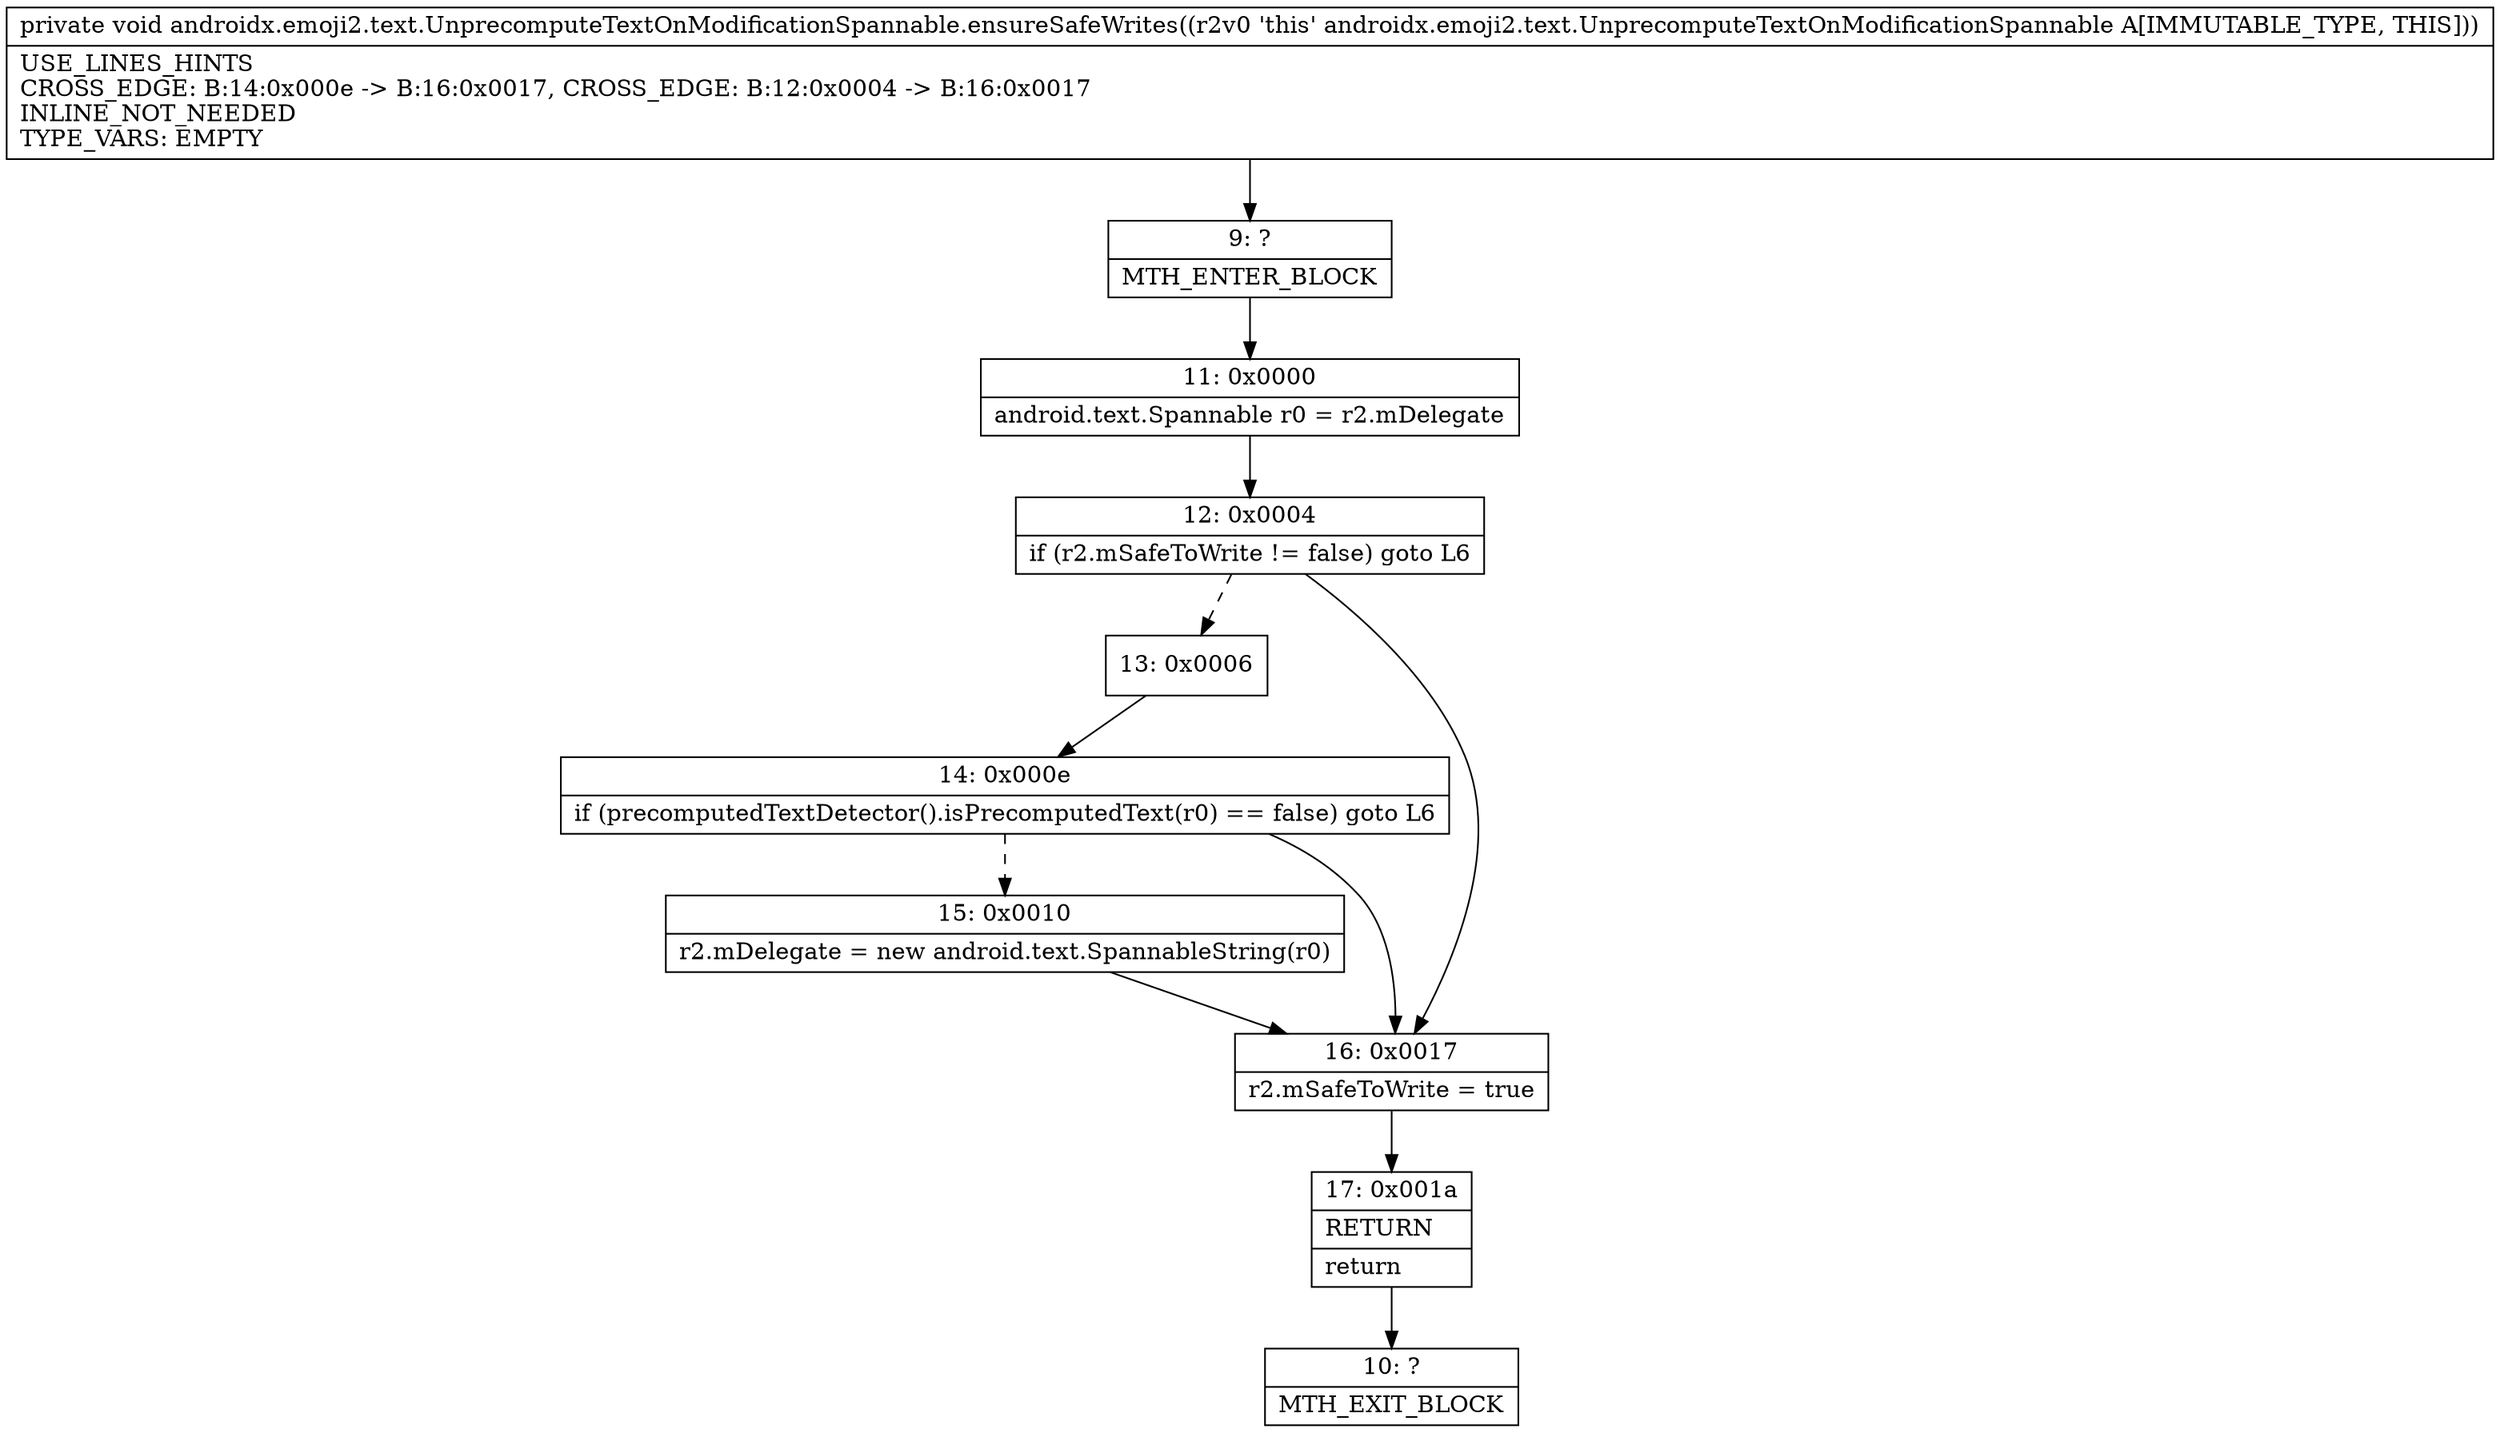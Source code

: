 digraph "CFG forandroidx.emoji2.text.UnprecomputeTextOnModificationSpannable.ensureSafeWrites()V" {
Node_9 [shape=record,label="{9\:\ ?|MTH_ENTER_BLOCK\l}"];
Node_11 [shape=record,label="{11\:\ 0x0000|android.text.Spannable r0 = r2.mDelegate\l}"];
Node_12 [shape=record,label="{12\:\ 0x0004|if (r2.mSafeToWrite != false) goto L6\l}"];
Node_13 [shape=record,label="{13\:\ 0x0006}"];
Node_14 [shape=record,label="{14\:\ 0x000e|if (precomputedTextDetector().isPrecomputedText(r0) == false) goto L6\l}"];
Node_15 [shape=record,label="{15\:\ 0x0010|r2.mDelegate = new android.text.SpannableString(r0)\l}"];
Node_16 [shape=record,label="{16\:\ 0x0017|r2.mSafeToWrite = true\l}"];
Node_17 [shape=record,label="{17\:\ 0x001a|RETURN\l|return\l}"];
Node_10 [shape=record,label="{10\:\ ?|MTH_EXIT_BLOCK\l}"];
MethodNode[shape=record,label="{private void androidx.emoji2.text.UnprecomputeTextOnModificationSpannable.ensureSafeWrites((r2v0 'this' androidx.emoji2.text.UnprecomputeTextOnModificationSpannable A[IMMUTABLE_TYPE, THIS]))  | USE_LINES_HINTS\lCROSS_EDGE: B:14:0x000e \-\> B:16:0x0017, CROSS_EDGE: B:12:0x0004 \-\> B:16:0x0017\lINLINE_NOT_NEEDED\lTYPE_VARS: EMPTY\l}"];
MethodNode -> Node_9;Node_9 -> Node_11;
Node_11 -> Node_12;
Node_12 -> Node_13[style=dashed];
Node_12 -> Node_16;
Node_13 -> Node_14;
Node_14 -> Node_15[style=dashed];
Node_14 -> Node_16;
Node_15 -> Node_16;
Node_16 -> Node_17;
Node_17 -> Node_10;
}

